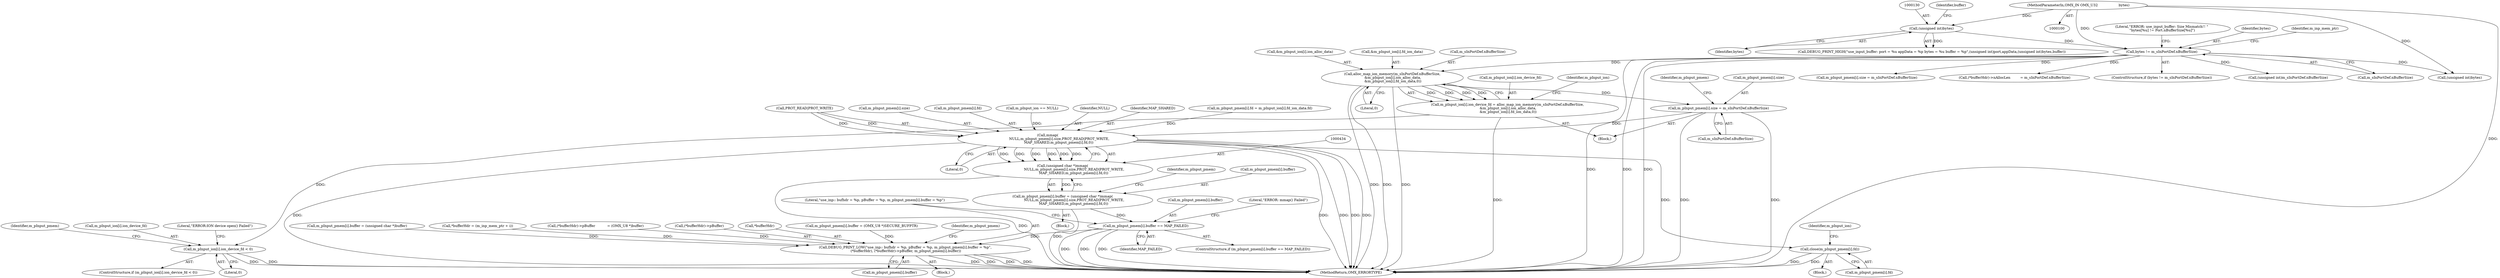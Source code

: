 digraph "0_Android_7558d03e6498e970b761aa44fff6b2c659202d95_1@array" {
"1000355" [label="(Call,alloc_map_ion_memory(m_sInPortDef.nBufferSize,\n &m_pInput_ion[i].ion_alloc_data,\n &m_pInput_ion[i].fd_ion_data,0))"];
"1000134" [label="(Call,bytes != m_sInPortDef.nBufferSize)"];
"1000129" [label="(Call,(unsigned int)bytes)"];
"1000105" [label="(MethodParameterIn,OMX_IN OMX_U32                   bytes)"];
"1000349" [label="(Call,m_pInput_ion[i].ion_device_fd = alloc_map_ion_memory(m_sInPortDef.nBufferSize,\n &m_pInput_ion[i].ion_alloc_data,\n &m_pInput_ion[i].fd_ion_data,0))"];
"1000373" [label="(Call,m_pInput_ion[i].ion_device_fd < 0)"];
"1000398" [label="(Call,m_pInput_pmem[i].size = m_sInPortDef.nBufferSize)"];
"1000435" [label="(Call,mmap(\n                     NULL,m_pInput_pmem[i].size,PROT_READ|PROT_WRITE,\n                    MAP_SHARED,m_pInput_pmem[i].fd,0))"];
"1000433" [label="(Call,(unsigned char *)mmap(\n                     NULL,m_pInput_pmem[i].size,PROT_READ|PROT_WRITE,\n                    MAP_SHARED,m_pInput_pmem[i].fd,0))"];
"1000427" [label="(Call,m_pInput_pmem[i].buffer = (unsigned char *)mmap(\n                     NULL,m_pInput_pmem[i].size,PROT_READ|PROT_WRITE,\n                    MAP_SHARED,m_pInput_pmem[i].fd,0))"];
"1000453" [label="(Call,m_pInput_pmem[i].buffer == MAP_FAILED)"];
"1000554" [label="(Call,DEBUG_PRINT_LOW(\"use_inp:: bufhdr = %p, pBuffer = %p, m_pInput_pmem[i].buffer = %p\",\n (*bufferHdr), (*bufferHdr)->pBuffer, m_pInput_pmem[i].buffer))"];
"1000463" [label="(Call,close(m_pInput_pmem[i].fd))"];
"1000462" [label="(Literal,\"ERROR: mmap() Failed\")"];
"1000291" [label="(Block,)"];
"1000435" [label="(Call,mmap(\n                     NULL,m_pInput_pmem[i].size,PROT_READ|PROT_WRITE,\n                    MAP_SHARED,m_pInput_pmem[i].fd,0))"];
"1000385" [label="(Call,m_pInput_pmem[i].fd = m_pInput_ion[i].fd_ion_data.fd)"];
"1000373" [label="(Call,m_pInput_ion[i].ion_device_fd < 0)"];
"1000562" [label="(Call,m_pInput_pmem[i].buffer)"];
"1000427" [label="(Call,m_pInput_pmem[i].buffer = (unsigned char *)mmap(\n                     NULL,m_pInput_pmem[i].size,PROT_READ|PROT_WRITE,\n                    MAP_SHARED,m_pInput_pmem[i].fd,0))"];
"1000414" [label="(Call,m_pInput_pmem[i].buffer = (OMX_U8 *)SECURE_BUFPTR)"];
"1000572" [label="(Identifier,m_pInput_pmem)"];
"1000142" [label="(Call,(unsigned int)bytes)"];
"1000442" [label="(Call,PROT_READ|PROT_WRITE)"];
"1000451" [label="(Literal,0)"];
"1000460" [label="(Block,)"];
"1000518" [label="(Call,m_pInput_pmem[i].size = m_sInPortDef.nBufferSize)"];
"1000398" [label="(Call,m_pInput_pmem[i].size = m_sInPortDef.nBufferSize)"];
"1000592" [label="(MethodReturn,OMX_ERRORTYPE)"];
"1000349" [label="(Call,m_pInput_ion[i].ion_device_fd = alloc_map_ion_memory(m_sInPortDef.nBufferSize,\n &m_pInput_ion[i].ion_alloc_data,\n &m_pInput_ion[i].fd_ion_data,0))"];
"1000325" [label="(Call,(*bufferHdr)->nAllocLen         = m_sInPortDef.nBufferSize)"];
"1000527" [label="(Call,m_pInput_pmem[i].buffer = (unsigned char *)buffer)"];
"1000131" [label="(Identifier,bytes)"];
"1000374" [label="(Call,m_pInput_ion[i].ion_device_fd)"];
"1000554" [label="(Call,DEBUG_PRINT_LOW(\"use_inp:: bufhdr = %p, pBuffer = %p, m_pInput_pmem[i].buffer = %p\",\n (*bufferHdr), (*bufferHdr)->pBuffer, m_pInput_pmem[i].buffer))"];
"1000123" [label="(Call,DEBUG_PRINT_HIGH(\"use_input_buffer: port = %u appData = %p bytes = %u buffer = %p\",(unsigned int)port,appData,(unsigned int)bytes,buffer))"];
"1000404" [label="(Call,m_sInPortDef.nBufferSize)"];
"1000348" [label="(Block,)"];
"1000399" [label="(Call,m_pInput_pmem[i].size)"];
"1000133" [label="(ControlStructure,if (bytes != m_sInPortDef.nBufferSize))"];
"1000350" [label="(Call,m_pInput_ion[i].ion_device_fd)"];
"1000464" [label="(Call,m_pInput_pmem[i].fd)"];
"1000292" [label="(Call,*bufferHdr = (m_inp_mem_ptr + i))"];
"1000454" [label="(Call,m_pInput_pmem[i].buffer)"];
"1000154" [label="(Identifier,m_inp_mem_ptr)"];
"1000132" [label="(Identifier,buffer)"];
"1000356" [label="(Call,m_sInPortDef.nBufferSize)"];
"1000437" [label="(Call,m_pInput_pmem[i].size)"];
"1000302" [label="(Call,(*bufferHdr)->pBuffer           = (OMX_U8 *)buffer)"];
"1000141" [label="(Literal,\"ERROR: use_input_buffer: Size Mismatch!! \"\n \"bytes[%u] != Port.nBufferSize[%u]\")"];
"1000388" [label="(Identifier,m_pInput_pmem)"];
"1000359" [label="(Call,&m_pInput_ion[i].ion_alloc_data)"];
"1000433" [label="(Call,(unsigned char *)mmap(\n                     NULL,m_pInput_pmem[i].size,PROT_READ|PROT_WRITE,\n                    MAP_SHARED,m_pInput_pmem[i].fd,0))"];
"1000446" [label="(Call,m_pInput_pmem[i].fd)"];
"1000211" [label="(Call,m_pInput_ion == NULL)"];
"1000453" [label="(Call,m_pInput_pmem[i].buffer == MAP_FAILED)"];
"1000355" [label="(Call,alloc_map_ion_memory(m_sInPortDef.nBufferSize,\n &m_pInput_ion[i].ion_alloc_data,\n &m_pInput_ion[i].fd_ion_data,0))"];
"1000145" [label="(Call,(unsigned int)m_sInPortDef.nBufferSize)"];
"1000105" [label="(MethodParameterIn,OMX_IN OMX_U32                   bytes)"];
"1000134" [label="(Call,bytes != m_sInPortDef.nBufferSize)"];
"1000136" [label="(Call,m_sInPortDef.nBufferSize)"];
"1000365" [label="(Call,&m_pInput_ion[i].fd_ion_data)"];
"1000382" [label="(Literal,\"ERROR:ION device open() Failed\")"];
"1000456" [label="(Identifier,m_pInput_pmem)"];
"1000555" [label="(Literal,\"use_inp:: bufhdr = %p, pBuffer = %p, m_pInput_pmem[i].buffer = %p\")"];
"1000371" [label="(Literal,0)"];
"1000379" [label="(Literal,0)"];
"1000558" [label="(Call,(*bufferHdr)->pBuffer)"];
"1000452" [label="(ControlStructure,if (m_pInput_pmem[i].buffer == MAP_FAILED))"];
"1000376" [label="(Identifier,m_pInput_ion)"];
"1000426" [label="(Block,)"];
"1000472" [label="(Identifier,m_pInput_ion)"];
"1000129" [label="(Call,(unsigned int)bytes)"];
"1000372" [label="(ControlStructure,if (m_pInput_ion[i].ion_device_fd < 0))"];
"1000556" [label="(Call,*bufferHdr)"];
"1000135" [label="(Identifier,bytes)"];
"1000459" [label="(Identifier,MAP_FAILED)"];
"1000436" [label="(Identifier,NULL)"];
"1000463" [label="(Call,close(m_pInput_pmem[i].fd))"];
"1000410" [label="(Identifier,m_pInput_pmem)"];
"1000445" [label="(Identifier,MAP_SHARED)"];
"1000428" [label="(Call,m_pInput_pmem[i].buffer)"];
"1000355" -> "1000349"  [label="AST: "];
"1000355" -> "1000371"  [label="CFG: "];
"1000356" -> "1000355"  [label="AST: "];
"1000359" -> "1000355"  [label="AST: "];
"1000365" -> "1000355"  [label="AST: "];
"1000371" -> "1000355"  [label="AST: "];
"1000349" -> "1000355"  [label="CFG: "];
"1000355" -> "1000592"  [label="DDG: "];
"1000355" -> "1000592"  [label="DDG: "];
"1000355" -> "1000592"  [label="DDG: "];
"1000355" -> "1000349"  [label="DDG: "];
"1000355" -> "1000349"  [label="DDG: "];
"1000355" -> "1000349"  [label="DDG: "];
"1000355" -> "1000349"  [label="DDG: "];
"1000134" -> "1000355"  [label="DDG: "];
"1000355" -> "1000398"  [label="DDG: "];
"1000134" -> "1000133"  [label="AST: "];
"1000134" -> "1000136"  [label="CFG: "];
"1000135" -> "1000134"  [label="AST: "];
"1000136" -> "1000134"  [label="AST: "];
"1000141" -> "1000134"  [label="CFG: "];
"1000154" -> "1000134"  [label="CFG: "];
"1000134" -> "1000592"  [label="DDG: "];
"1000134" -> "1000592"  [label="DDG: "];
"1000134" -> "1000592"  [label="DDG: "];
"1000129" -> "1000134"  [label="DDG: "];
"1000105" -> "1000134"  [label="DDG: "];
"1000134" -> "1000142"  [label="DDG: "];
"1000134" -> "1000145"  [label="DDG: "];
"1000134" -> "1000325"  [label="DDG: "];
"1000134" -> "1000518"  [label="DDG: "];
"1000129" -> "1000123"  [label="AST: "];
"1000129" -> "1000131"  [label="CFG: "];
"1000130" -> "1000129"  [label="AST: "];
"1000131" -> "1000129"  [label="AST: "];
"1000132" -> "1000129"  [label="CFG: "];
"1000129" -> "1000123"  [label="DDG: "];
"1000105" -> "1000129"  [label="DDG: "];
"1000105" -> "1000100"  [label="AST: "];
"1000105" -> "1000592"  [label="DDG: "];
"1000105" -> "1000142"  [label="DDG: "];
"1000349" -> "1000348"  [label="AST: "];
"1000350" -> "1000349"  [label="AST: "];
"1000376" -> "1000349"  [label="CFG: "];
"1000349" -> "1000592"  [label="DDG: "];
"1000349" -> "1000373"  [label="DDG: "];
"1000373" -> "1000372"  [label="AST: "];
"1000373" -> "1000379"  [label="CFG: "];
"1000374" -> "1000373"  [label="AST: "];
"1000379" -> "1000373"  [label="AST: "];
"1000382" -> "1000373"  [label="CFG: "];
"1000388" -> "1000373"  [label="CFG: "];
"1000373" -> "1000592"  [label="DDG: "];
"1000373" -> "1000592"  [label="DDG: "];
"1000398" -> "1000348"  [label="AST: "];
"1000398" -> "1000404"  [label="CFG: "];
"1000399" -> "1000398"  [label="AST: "];
"1000404" -> "1000398"  [label="AST: "];
"1000410" -> "1000398"  [label="CFG: "];
"1000398" -> "1000592"  [label="DDG: "];
"1000398" -> "1000592"  [label="DDG: "];
"1000398" -> "1000435"  [label="DDG: "];
"1000435" -> "1000433"  [label="AST: "];
"1000435" -> "1000451"  [label="CFG: "];
"1000436" -> "1000435"  [label="AST: "];
"1000437" -> "1000435"  [label="AST: "];
"1000442" -> "1000435"  [label="AST: "];
"1000445" -> "1000435"  [label="AST: "];
"1000446" -> "1000435"  [label="AST: "];
"1000451" -> "1000435"  [label="AST: "];
"1000433" -> "1000435"  [label="CFG: "];
"1000435" -> "1000592"  [label="DDG: "];
"1000435" -> "1000592"  [label="DDG: "];
"1000435" -> "1000592"  [label="DDG: "];
"1000435" -> "1000592"  [label="DDG: "];
"1000435" -> "1000592"  [label="DDG: "];
"1000435" -> "1000433"  [label="DDG: "];
"1000435" -> "1000433"  [label="DDG: "];
"1000435" -> "1000433"  [label="DDG: "];
"1000435" -> "1000433"  [label="DDG: "];
"1000435" -> "1000433"  [label="DDG: "];
"1000435" -> "1000433"  [label="DDG: "];
"1000211" -> "1000435"  [label="DDG: "];
"1000442" -> "1000435"  [label="DDG: "];
"1000442" -> "1000435"  [label="DDG: "];
"1000385" -> "1000435"  [label="DDG: "];
"1000435" -> "1000463"  [label="DDG: "];
"1000433" -> "1000427"  [label="AST: "];
"1000434" -> "1000433"  [label="AST: "];
"1000427" -> "1000433"  [label="CFG: "];
"1000433" -> "1000592"  [label="DDG: "];
"1000433" -> "1000427"  [label="DDG: "];
"1000427" -> "1000426"  [label="AST: "];
"1000428" -> "1000427"  [label="AST: "];
"1000456" -> "1000427"  [label="CFG: "];
"1000427" -> "1000592"  [label="DDG: "];
"1000427" -> "1000453"  [label="DDG: "];
"1000453" -> "1000452"  [label="AST: "];
"1000453" -> "1000459"  [label="CFG: "];
"1000454" -> "1000453"  [label="AST: "];
"1000459" -> "1000453"  [label="AST: "];
"1000462" -> "1000453"  [label="CFG: "];
"1000555" -> "1000453"  [label="CFG: "];
"1000453" -> "1000592"  [label="DDG: "];
"1000453" -> "1000592"  [label="DDG: "];
"1000453" -> "1000592"  [label="DDG: "];
"1000453" -> "1000554"  [label="DDG: "];
"1000554" -> "1000291"  [label="AST: "];
"1000554" -> "1000562"  [label="CFG: "];
"1000555" -> "1000554"  [label="AST: "];
"1000556" -> "1000554"  [label="AST: "];
"1000558" -> "1000554"  [label="AST: "];
"1000562" -> "1000554"  [label="AST: "];
"1000572" -> "1000554"  [label="CFG: "];
"1000554" -> "1000592"  [label="DDG: "];
"1000554" -> "1000592"  [label="DDG: "];
"1000554" -> "1000592"  [label="DDG: "];
"1000554" -> "1000592"  [label="DDG: "];
"1000292" -> "1000554"  [label="DDG: "];
"1000302" -> "1000554"  [label="DDG: "];
"1000527" -> "1000554"  [label="DDG: "];
"1000414" -> "1000554"  [label="DDG: "];
"1000463" -> "1000460"  [label="AST: "];
"1000463" -> "1000464"  [label="CFG: "];
"1000464" -> "1000463"  [label="AST: "];
"1000472" -> "1000463"  [label="CFG: "];
"1000463" -> "1000592"  [label="DDG: "];
"1000463" -> "1000592"  [label="DDG: "];
}
